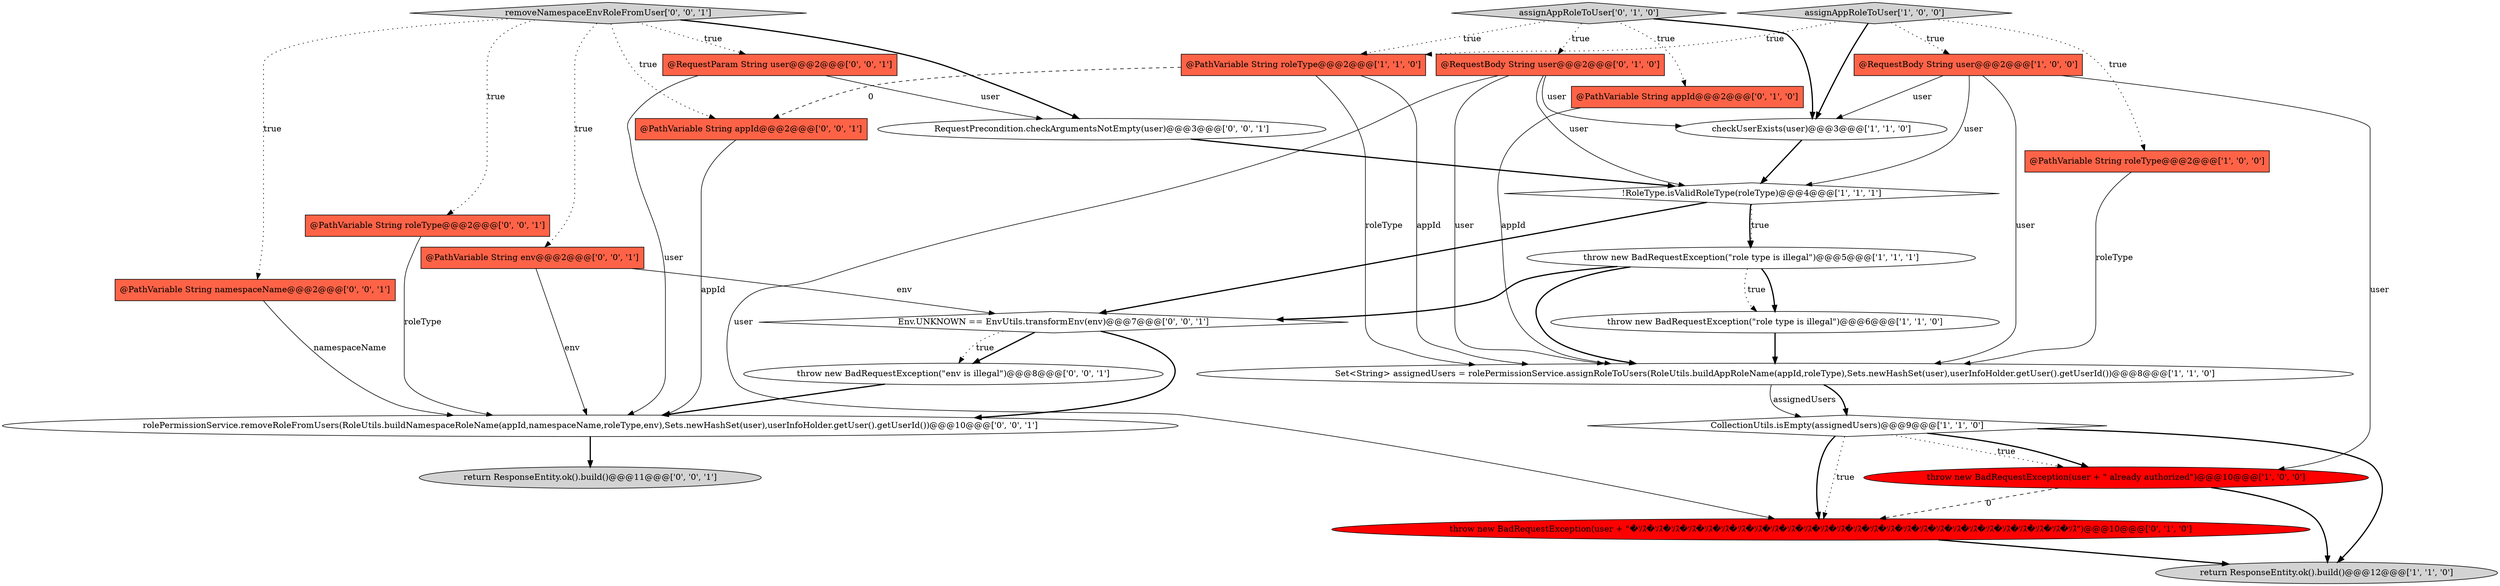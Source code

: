 digraph {
24 [style = filled, label = "removeNamespaceEnvRoleFromUser['0', '0', '1']", fillcolor = lightgray, shape = diamond image = "AAA0AAABBB3BBB"];
17 [style = filled, label = "return ResponseEntity.ok().build()@@@11@@@['0', '0', '1']", fillcolor = lightgray, shape = ellipse image = "AAA0AAABBB3BBB"];
10 [style = filled, label = "assignAppRoleToUser['1', '0', '0']", fillcolor = lightgray, shape = diamond image = "AAA0AAABBB1BBB"];
12 [style = filled, label = "assignAppRoleToUser['0', '1', '0']", fillcolor = lightgray, shape = diamond image = "AAA0AAABBB2BBB"];
7 [style = filled, label = "throw new BadRequestException(user + \" already authorized\")@@@10@@@['1', '0', '0']", fillcolor = red, shape = ellipse image = "AAA1AAABBB1BBB"];
2 [style = filled, label = "Set<String> assignedUsers = rolePermissionService.assignRoleToUsers(RoleUtils.buildAppRoleName(appId,roleType),Sets.newHashSet(user),userInfoHolder.getUser().getUserId())@@@8@@@['1', '1', '0']", fillcolor = white, shape = ellipse image = "AAA0AAABBB1BBB"];
22 [style = filled, label = "@PathVariable String appId@@@2@@@['0', '0', '1']", fillcolor = tomato, shape = box image = "AAA0AAABBB3BBB"];
3 [style = filled, label = "@RequestBody String user@@@2@@@['1', '0', '0']", fillcolor = tomato, shape = box image = "AAA0AAABBB1BBB"];
21 [style = filled, label = "@PathVariable String env@@@2@@@['0', '0', '1']", fillcolor = tomato, shape = box image = "AAA0AAABBB3BBB"];
11 [style = filled, label = "throw new BadRequestException(\"role type is illegal\")@@@5@@@['1', '1', '1']", fillcolor = white, shape = ellipse image = "AAA0AAABBB1BBB"];
15 [style = filled, label = "throw new BadRequestException(user + \"�ｿｽ�ｿｽ�ｿｽ�ｿｽ�ｿｽ�ｿｽ�ｿｽ�ｿｽ�ｿｽ�ｿｽ�ｿｽ�ｿｽ�ｿｽ�ｿｽ�ｿｽ�ｿｽ�ｿｽ�ｿｽ�ｿｽ�ｿｽ�ｿｽ�ｿｽ�ｿｽ�ｿｽ�ｿｽ�ｿｽ�ｿｽ\")@@@10@@@['0', '1', '0']", fillcolor = red, shape = ellipse image = "AAA1AAABBB2BBB"];
5 [style = filled, label = "return ResponseEntity.ok().build()@@@12@@@['1', '1', '0']", fillcolor = lightgray, shape = ellipse image = "AAA0AAABBB1BBB"];
18 [style = filled, label = "@PathVariable String roleType@@@2@@@['0', '0', '1']", fillcolor = tomato, shape = box image = "AAA0AAABBB3BBB"];
8 [style = filled, label = "@PathVariable String roleType@@@2@@@['1', '1', '0']", fillcolor = tomato, shape = box image = "AAA0AAABBB1BBB"];
0 [style = filled, label = "throw new BadRequestException(\"role type is illegal\")@@@6@@@['1', '1', '0']", fillcolor = white, shape = ellipse image = "AAA0AAABBB1BBB"];
26 [style = filled, label = "rolePermissionService.removeRoleFromUsers(RoleUtils.buildNamespaceRoleName(appId,namespaceName,roleType,env),Sets.newHashSet(user),userInfoHolder.getUser().getUserId())@@@10@@@['0', '0', '1']", fillcolor = white, shape = ellipse image = "AAA0AAABBB3BBB"];
19 [style = filled, label = "@RequestParam String user@@@2@@@['0', '0', '1']", fillcolor = tomato, shape = box image = "AAA0AAABBB3BBB"];
25 [style = filled, label = "Env.UNKNOWN == EnvUtils.transformEnv(env)@@@7@@@['0', '0', '1']", fillcolor = white, shape = diamond image = "AAA0AAABBB3BBB"];
6 [style = filled, label = "CollectionUtils.isEmpty(assignedUsers)@@@9@@@['1', '1', '0']", fillcolor = white, shape = diamond image = "AAA0AAABBB1BBB"];
4 [style = filled, label = "checkUserExists(user)@@@3@@@['1', '1', '0']", fillcolor = white, shape = ellipse image = "AAA0AAABBB1BBB"];
9 [style = filled, label = "!RoleType.isValidRoleType(roleType)@@@4@@@['1', '1', '1']", fillcolor = white, shape = diamond image = "AAA0AAABBB1BBB"];
23 [style = filled, label = "RequestPrecondition.checkArgumentsNotEmpty(user)@@@3@@@['0', '0', '1']", fillcolor = white, shape = ellipse image = "AAA0AAABBB3BBB"];
20 [style = filled, label = "throw new BadRequestException(\"env is illegal\")@@@8@@@['0', '0', '1']", fillcolor = white, shape = ellipse image = "AAA0AAABBB3BBB"];
1 [style = filled, label = "@PathVariable String roleType@@@2@@@['1', '0', '0']", fillcolor = tomato, shape = box image = "AAA0AAABBB1BBB"];
13 [style = filled, label = "@RequestBody String user@@@2@@@['0', '1', '0']", fillcolor = tomato, shape = box image = "AAA0AAABBB2BBB"];
14 [style = filled, label = "@PathVariable String appId@@@2@@@['0', '1', '0']", fillcolor = tomato, shape = box image = "AAA0AAABBB2BBB"];
16 [style = filled, label = "@PathVariable String namespaceName@@@2@@@['0', '0', '1']", fillcolor = tomato, shape = box image = "AAA0AAABBB3BBB"];
4->9 [style = bold, label=""];
10->8 [style = dotted, label="true"];
9->11 [style = bold, label=""];
26->17 [style = bold, label=""];
12->8 [style = dotted, label="true"];
2->6 [style = bold, label=""];
11->25 [style = bold, label=""];
20->26 [style = bold, label=""];
9->11 [style = dotted, label="true"];
16->26 [style = solid, label="namespaceName"];
0->2 [style = bold, label=""];
1->2 [style = solid, label="roleType"];
10->3 [style = dotted, label="true"];
2->6 [style = solid, label="assignedUsers"];
3->7 [style = solid, label="user"];
8->2 [style = solid, label="roleType"];
8->2 [style = solid, label="appId"];
24->16 [style = dotted, label="true"];
11->2 [style = bold, label=""];
6->15 [style = bold, label=""];
15->5 [style = bold, label=""];
13->9 [style = solid, label="user"];
8->22 [style = dashed, label="0"];
21->26 [style = solid, label="env"];
12->14 [style = dotted, label="true"];
6->5 [style = bold, label=""];
19->23 [style = solid, label="user"];
7->5 [style = bold, label=""];
11->0 [style = bold, label=""];
25->20 [style = bold, label=""];
12->13 [style = dotted, label="true"];
19->26 [style = solid, label="user"];
12->4 [style = bold, label=""];
24->22 [style = dotted, label="true"];
9->25 [style = bold, label=""];
11->0 [style = dotted, label="true"];
25->20 [style = dotted, label="true"];
25->26 [style = bold, label=""];
14->2 [style = solid, label="appId"];
10->4 [style = bold, label=""];
6->7 [style = dotted, label="true"];
7->15 [style = dashed, label="0"];
13->2 [style = solid, label="user"];
24->19 [style = dotted, label="true"];
22->26 [style = solid, label="appId"];
10->1 [style = dotted, label="true"];
6->15 [style = dotted, label="true"];
3->2 [style = solid, label="user"];
13->15 [style = solid, label="user"];
6->7 [style = bold, label=""];
21->25 [style = solid, label="env"];
24->21 [style = dotted, label="true"];
23->9 [style = bold, label=""];
3->9 [style = solid, label="user"];
24->18 [style = dotted, label="true"];
18->26 [style = solid, label="roleType"];
3->4 [style = solid, label="user"];
13->4 [style = solid, label="user"];
24->23 [style = bold, label=""];
}
